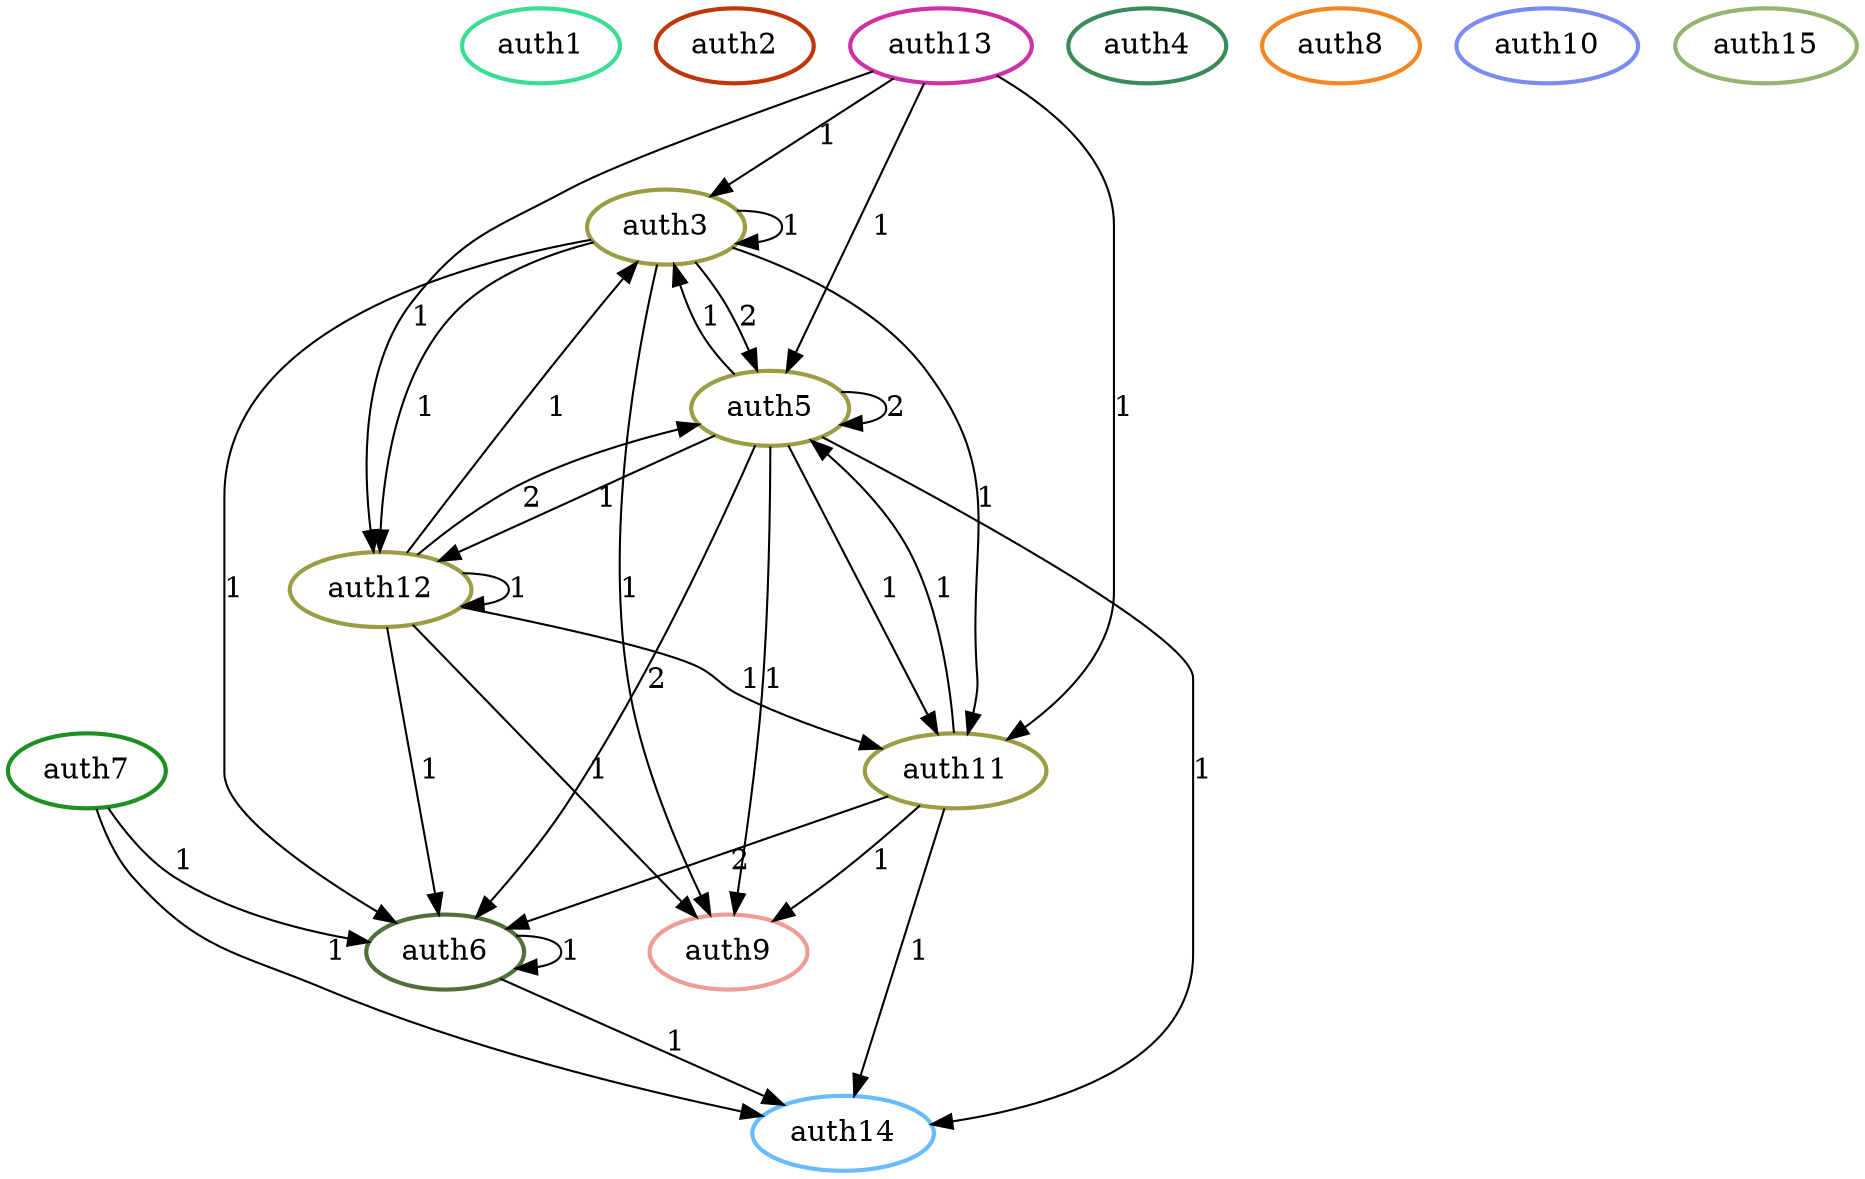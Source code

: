 // induced sub graph
digraph {
	auth1 [color="#39DE92" penwidth=2]
	auth2 [color="#BF3709" penwidth=2]
	auth3 [color="#9A9D44" penwidth=2]
	auth4 [color="#398B5A" penwidth=2]
	auth5 [color="#9A9D44" penwidth=2]
	auth6 [color="#516F3B" penwidth=2]
	auth7 [color="#1D9021" penwidth=2]
	auth8 [color="#F48723" penwidth=2]
	auth9 [color="#EF9B97" penwidth=2]
	auth10 [color="#7A8CF1" penwidth=2]
	auth11 [color="#9A9D44" penwidth=2]
	auth12 [color="#9A9D44" penwidth=2]
	auth13 [color="#D030A6" penwidth=2]
	auth14 [color="#69BBFF" penwidth=2]
	auth15 [color="#94B472" penwidth=2]
	subgraph cit {
		auth3 -> auth3 [label=1]
		auth3 -> auth5 [label=2]
		auth3 -> auth6 [label=1]
		auth3 -> auth9 [label=1]
		auth3 -> auth11 [label=1]
		auth3 -> auth12 [label=1]
		auth5 -> auth3 [label=1]
		auth5 -> auth5 [label=2]
		auth5 -> auth6 [label=2]
		auth5 -> auth9 [label=1]
		auth5 -> auth11 [label=1]
		auth5 -> auth12 [label=1]
		auth5 -> auth14 [label=1]
		auth6 -> auth6 [label=1]
		auth6 -> auth14 [label=1]
		auth7 -> auth6 [label=1]
		auth7 -> auth14 [label=1]
		auth11 -> auth5 [label=1]
		auth11 -> auth6 [label=2]
		auth11 -> auth9 [label=1]
		auth11 -> auth14 [label=1]
		auth12 -> auth3 [label=1]
		auth12 -> auth5 [label=2]
		auth12 -> auth6 [label=1]
		auth12 -> auth9 [label=1]
		auth12 -> auth11 [label=1]
		auth12 -> auth12 [label=1]
		auth13 -> auth3 [label=1]
		auth13 -> auth5 [label=1]
		auth13 -> auth11 [label=1]
		auth13 -> auth12 [label=1]
	}
}

